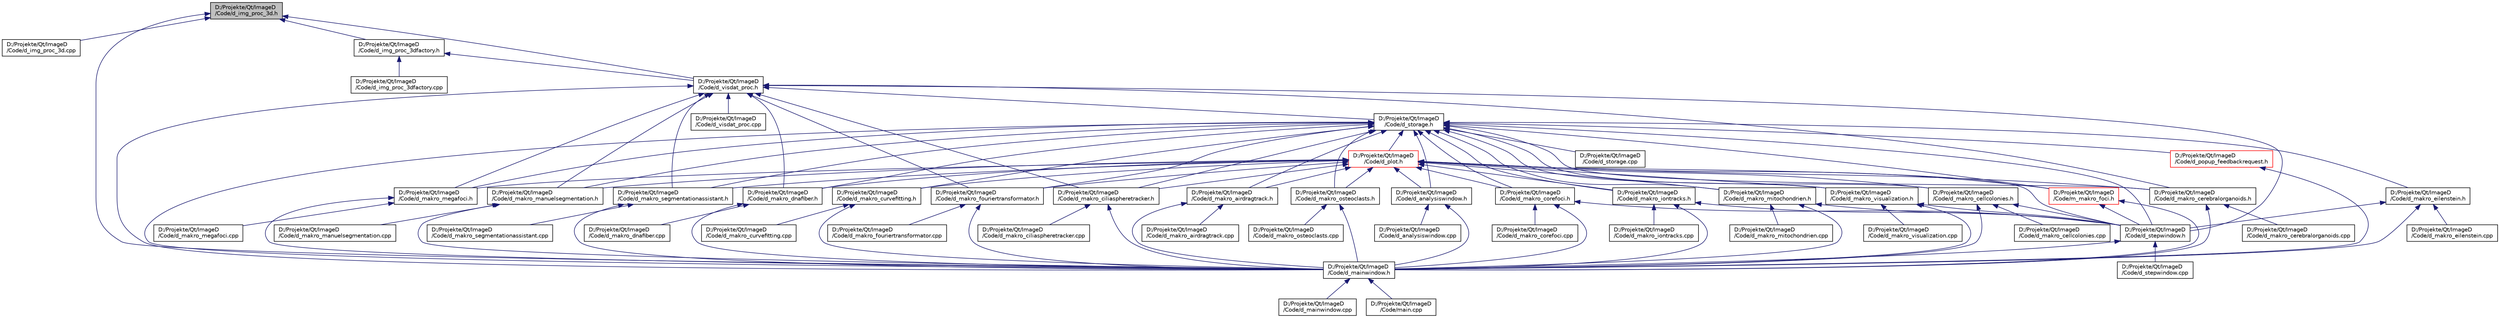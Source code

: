 digraph "D:/Projekte/Qt/ImageD/Code/d_img_proc_3d.h"
{
 // LATEX_PDF_SIZE
  edge [fontname="Helvetica",fontsize="10",labelfontname="Helvetica",labelfontsize="10"];
  node [fontname="Helvetica",fontsize="10",shape=record];
  Node1 [label="D:/Projekte/Qt/ImageD\l/Code/d_img_proc_3d.h",height=0.2,width=0.4,color="black", fillcolor="grey75", style="filled", fontcolor="black",tooltip=" "];
  Node1 -> Node2 [dir="back",color="midnightblue",fontsize="10",style="solid"];
  Node2 [label="D:/Projekte/Qt/ImageD\l/Code/d_img_proc_3d.cpp",height=0.2,width=0.4,color="black", fillcolor="white", style="filled",URL="$d__img__proc__3d_8cpp.html",tooltip=" "];
  Node1 -> Node3 [dir="back",color="midnightblue",fontsize="10",style="solid"];
  Node3 [label="D:/Projekte/Qt/ImageD\l/Code/d_img_proc_3dfactory.h",height=0.2,width=0.4,color="black", fillcolor="white", style="filled",URL="$d__img__proc__3dfactory_8h.html",tooltip=" "];
  Node3 -> Node4 [dir="back",color="midnightblue",fontsize="10",style="solid"];
  Node4 [label="D:/Projekte/Qt/ImageD\l/Code/d_img_proc_3dfactory.cpp",height=0.2,width=0.4,color="black", fillcolor="white", style="filled",URL="$d__img__proc__3dfactory_8cpp.html",tooltip=" "];
  Node3 -> Node5 [dir="back",color="midnightblue",fontsize="10",style="solid"];
  Node5 [label="D:/Projekte/Qt/ImageD\l/Code/d_visdat_proc.h",height=0.2,width=0.4,color="black", fillcolor="white", style="filled",URL="$d__visdat__proc_8h.html",tooltip=" "];
  Node5 -> Node6 [dir="back",color="midnightblue",fontsize="10",style="solid"];
  Node6 [label="D:/Projekte/Qt/ImageD\l/Code/d_mainwindow.h",height=0.2,width=0.4,color="black", fillcolor="white", style="filled",URL="$d__mainwindow_8h.html",tooltip=" "];
  Node6 -> Node7 [dir="back",color="midnightblue",fontsize="10",style="solid"];
  Node7 [label="D:/Projekte/Qt/ImageD\l/Code/d_mainwindow.cpp",height=0.2,width=0.4,color="black", fillcolor="white", style="filled",URL="$d__mainwindow_8cpp.html",tooltip=" "];
  Node6 -> Node8 [dir="back",color="midnightblue",fontsize="10",style="solid"];
  Node8 [label="D:/Projekte/Qt/ImageD\l/Code/main.cpp",height=0.2,width=0.4,color="black", fillcolor="white", style="filled",URL="$main_8cpp.html",tooltip=" "];
  Node5 -> Node9 [dir="back",color="midnightblue",fontsize="10",style="solid"];
  Node9 [label="D:/Projekte/Qt/ImageD\l/Code/d_makro_cerebralorganoids.h",height=0.2,width=0.4,color="black", fillcolor="white", style="filled",URL="$d__makro__cerebralorganoids_8h.html",tooltip=" "];
  Node9 -> Node6 [dir="back",color="midnightblue",fontsize="10",style="solid"];
  Node9 -> Node10 [dir="back",color="midnightblue",fontsize="10",style="solid"];
  Node10 [label="D:/Projekte/Qt/ImageD\l/Code/d_makro_cerebralorganoids.cpp",height=0.2,width=0.4,color="black", fillcolor="white", style="filled",URL="$d__makro__cerebralorganoids_8cpp.html",tooltip=" "];
  Node5 -> Node11 [dir="back",color="midnightblue",fontsize="10",style="solid"];
  Node11 [label="D:/Projekte/Qt/ImageD\l/Code/d_makro_ciliaspheretracker.h",height=0.2,width=0.4,color="black", fillcolor="white", style="filled",URL="$d__makro__ciliaspheretracker_8h.html",tooltip=" "];
  Node11 -> Node6 [dir="back",color="midnightblue",fontsize="10",style="solid"];
  Node11 -> Node12 [dir="back",color="midnightblue",fontsize="10",style="solid"];
  Node12 [label="D:/Projekte/Qt/ImageD\l/Code/d_makro_ciliaspheretracker.cpp",height=0.2,width=0.4,color="black", fillcolor="white", style="filled",URL="$d__makro__ciliaspheretracker_8cpp.html",tooltip=" "];
  Node5 -> Node13 [dir="back",color="midnightblue",fontsize="10",style="solid"];
  Node13 [label="D:/Projekte/Qt/ImageD\l/Code/d_makro_dnafiber.h",height=0.2,width=0.4,color="black", fillcolor="white", style="filled",URL="$d__makro__dnafiber_8h.html",tooltip=" "];
  Node13 -> Node6 [dir="back",color="midnightblue",fontsize="10",style="solid"];
  Node13 -> Node14 [dir="back",color="midnightblue",fontsize="10",style="solid"];
  Node14 [label="D:/Projekte/Qt/ImageD\l/Code/d_makro_dnafiber.cpp",height=0.2,width=0.4,color="black", fillcolor="white", style="filled",URL="$d__makro__dnafiber_8cpp.html",tooltip=" "];
  Node5 -> Node15 [dir="back",color="midnightblue",fontsize="10",style="solid"];
  Node15 [label="D:/Projekte/Qt/ImageD\l/Code/d_makro_fouriertransformator.h",height=0.2,width=0.4,color="black", fillcolor="white", style="filled",URL="$d__makro__fouriertransformator_8h.html",tooltip=" "];
  Node15 -> Node6 [dir="back",color="midnightblue",fontsize="10",style="solid"];
  Node15 -> Node16 [dir="back",color="midnightblue",fontsize="10",style="solid"];
  Node16 [label="D:/Projekte/Qt/ImageD\l/Code/d_makro_fouriertransformator.cpp",height=0.2,width=0.4,color="black", fillcolor="white", style="filled",URL="$d__makro__fouriertransformator_8cpp.html",tooltip=" "];
  Node5 -> Node17 [dir="back",color="midnightblue",fontsize="10",style="solid"];
  Node17 [label="D:/Projekte/Qt/ImageD\l/Code/d_makro_manuelsegmentation.h",height=0.2,width=0.4,color="black", fillcolor="white", style="filled",URL="$d__makro__manuelsegmentation_8h.html",tooltip=" "];
  Node17 -> Node6 [dir="back",color="midnightblue",fontsize="10",style="solid"];
  Node17 -> Node18 [dir="back",color="midnightblue",fontsize="10",style="solid"];
  Node18 [label="D:/Projekte/Qt/ImageD\l/Code/d_makro_manuelsegmentation.cpp",height=0.2,width=0.4,color="black", fillcolor="white", style="filled",URL="$d__makro__manuelsegmentation_8cpp.html",tooltip=" "];
  Node5 -> Node19 [dir="back",color="midnightblue",fontsize="10",style="solid"];
  Node19 [label="D:/Projekte/Qt/ImageD\l/Code/d_makro_megafoci.h",height=0.2,width=0.4,color="black", fillcolor="white", style="filled",URL="$d__makro__megafoci_8h.html",tooltip=" "];
  Node19 -> Node6 [dir="back",color="midnightblue",fontsize="10",style="solid"];
  Node19 -> Node20 [dir="back",color="midnightblue",fontsize="10",style="solid"];
  Node20 [label="D:/Projekte/Qt/ImageD\l/Code/d_makro_megafoci.cpp",height=0.2,width=0.4,color="black", fillcolor="white", style="filled",URL="$d__makro__megafoci_8cpp.html",tooltip=" "];
  Node5 -> Node21 [dir="back",color="midnightblue",fontsize="10",style="solid"];
  Node21 [label="D:/Projekte/Qt/ImageD\l/Code/d_makro_segmentationassistant.h",height=0.2,width=0.4,color="black", fillcolor="white", style="filled",URL="$d__makro__segmentationassistant_8h.html",tooltip=" "];
  Node21 -> Node6 [dir="back",color="midnightblue",fontsize="10",style="solid"];
  Node21 -> Node22 [dir="back",color="midnightblue",fontsize="10",style="solid"];
  Node22 [label="D:/Projekte/Qt/ImageD\l/Code/d_makro_segmentationassistant.cpp",height=0.2,width=0.4,color="black", fillcolor="white", style="filled",URL="$d__makro__segmentationassistant_8cpp.html",tooltip=" "];
  Node5 -> Node23 [dir="back",color="midnightblue",fontsize="10",style="solid"];
  Node23 [label="D:/Projekte/Qt/ImageD\l/Code/d_stepwindow.h",height=0.2,width=0.4,color="black", fillcolor="white", style="filled",URL="$d__stepwindow_8h.html",tooltip=" "];
  Node23 -> Node6 [dir="back",color="midnightblue",fontsize="10",style="solid"];
  Node23 -> Node24 [dir="back",color="midnightblue",fontsize="10",style="solid"];
  Node24 [label="D:/Projekte/Qt/ImageD\l/Code/d_stepwindow.cpp",height=0.2,width=0.4,color="black", fillcolor="white", style="filled",URL="$d__stepwindow_8cpp.html",tooltip=" "];
  Node5 -> Node25 [dir="back",color="midnightblue",fontsize="10",style="solid"];
  Node25 [label="D:/Projekte/Qt/ImageD\l/Code/d_storage.h",height=0.2,width=0.4,color="black", fillcolor="white", style="filled",URL="$d__storage_8h.html",tooltip=" "];
  Node25 -> Node26 [dir="back",color="midnightblue",fontsize="10",style="solid"];
  Node26 [label="D:/Projekte/Qt/ImageD\l/Code/d_analysiswindow.h",height=0.2,width=0.4,color="black", fillcolor="white", style="filled",URL="$d__analysiswindow_8h.html",tooltip=" "];
  Node26 -> Node27 [dir="back",color="midnightblue",fontsize="10",style="solid"];
  Node27 [label="D:/Projekte/Qt/ImageD\l/Code/d_analysiswindow.cpp",height=0.2,width=0.4,color="black", fillcolor="white", style="filled",URL="$d__analysiswindow_8cpp.html",tooltip=" "];
  Node26 -> Node6 [dir="back",color="midnightblue",fontsize="10",style="solid"];
  Node25 -> Node6 [dir="back",color="midnightblue",fontsize="10",style="solid"];
  Node25 -> Node28 [dir="back",color="midnightblue",fontsize="10",style="solid"];
  Node28 [label="D:/Projekte/Qt/ImageD\l/Code/d_makro_airdragtrack.h",height=0.2,width=0.4,color="black", fillcolor="white", style="filled",URL="$d__makro__airdragtrack_8h.html",tooltip=" "];
  Node28 -> Node6 [dir="back",color="midnightblue",fontsize="10",style="solid"];
  Node28 -> Node29 [dir="back",color="midnightblue",fontsize="10",style="solid"];
  Node29 [label="D:/Projekte/Qt/ImageD\l/Code/d_makro_airdragtrack.cpp",height=0.2,width=0.4,color="black", fillcolor="white", style="filled",URL="$d__makro__airdragtrack_8cpp.html",tooltip=" "];
  Node25 -> Node30 [dir="back",color="midnightblue",fontsize="10",style="solid"];
  Node30 [label="D:/Projekte/Qt/ImageD\l/Code/d_makro_cellcolonies.h",height=0.2,width=0.4,color="black", fillcolor="white", style="filled",URL="$d__makro__cellcolonies_8h.html",tooltip=" "];
  Node30 -> Node6 [dir="back",color="midnightblue",fontsize="10",style="solid"];
  Node30 -> Node31 [dir="back",color="midnightblue",fontsize="10",style="solid"];
  Node31 [label="D:/Projekte/Qt/ImageD\l/Code/d_makro_cellcolonies.cpp",height=0.2,width=0.4,color="black", fillcolor="white", style="filled",URL="$d__makro__cellcolonies_8cpp.html",tooltip=" "];
  Node30 -> Node23 [dir="back",color="midnightblue",fontsize="10",style="solid"];
  Node25 -> Node9 [dir="back",color="midnightblue",fontsize="10",style="solid"];
  Node25 -> Node11 [dir="back",color="midnightblue",fontsize="10",style="solid"];
  Node25 -> Node32 [dir="back",color="midnightblue",fontsize="10",style="solid"];
  Node32 [label="D:/Projekte/Qt/ImageD\l/Code/d_makro_corefoci.h",height=0.2,width=0.4,color="black", fillcolor="white", style="filled",URL="$d__makro__corefoci_8h.html",tooltip=" "];
  Node32 -> Node6 [dir="back",color="midnightblue",fontsize="10",style="solid"];
  Node32 -> Node33 [dir="back",color="midnightblue",fontsize="10",style="solid"];
  Node33 [label="D:/Projekte/Qt/ImageD\l/Code/d_makro_corefoci.cpp",height=0.2,width=0.4,color="black", fillcolor="white", style="filled",URL="$d__makro__corefoci_8cpp.html",tooltip=" "];
  Node32 -> Node23 [dir="back",color="midnightblue",fontsize="10",style="solid"];
  Node25 -> Node34 [dir="back",color="midnightblue",fontsize="10",style="solid"];
  Node34 [label="D:/Projekte/Qt/ImageD\l/Code/d_makro_curvefitting.h",height=0.2,width=0.4,color="black", fillcolor="white", style="filled",URL="$d__makro__curvefitting_8h.html",tooltip=" "];
  Node34 -> Node6 [dir="back",color="midnightblue",fontsize="10",style="solid"];
  Node34 -> Node35 [dir="back",color="midnightblue",fontsize="10",style="solid"];
  Node35 [label="D:/Projekte/Qt/ImageD\l/Code/d_makro_curvefitting.cpp",height=0.2,width=0.4,color="black", fillcolor="white", style="filled",URL="$d__makro__curvefitting_8cpp.html",tooltip=" "];
  Node25 -> Node13 [dir="back",color="midnightblue",fontsize="10",style="solid"];
  Node25 -> Node36 [dir="back",color="midnightblue",fontsize="10",style="solid"];
  Node36 [label="D:/Projekte/Qt/ImageD\l/Code/d_makro_eilenstein.h",height=0.2,width=0.4,color="black", fillcolor="white", style="filled",URL="$d__makro__eilenstein_8h.html",tooltip=" "];
  Node36 -> Node6 [dir="back",color="midnightblue",fontsize="10",style="solid"];
  Node36 -> Node37 [dir="back",color="midnightblue",fontsize="10",style="solid"];
  Node37 [label="D:/Projekte/Qt/ImageD\l/Code/d_makro_eilenstein.cpp",height=0.2,width=0.4,color="black", fillcolor="white", style="filled",URL="$d__makro__eilenstein_8cpp.html",tooltip=" "];
  Node36 -> Node23 [dir="back",color="midnightblue",fontsize="10",style="solid"];
  Node25 -> Node15 [dir="back",color="midnightblue",fontsize="10",style="solid"];
  Node25 -> Node38 [dir="back",color="midnightblue",fontsize="10",style="solid"];
  Node38 [label="D:/Projekte/Qt/ImageD\l/Code/d_makro_iontracks.h",height=0.2,width=0.4,color="black", fillcolor="white", style="filled",URL="$d__makro__iontracks_8h.html",tooltip=" "];
  Node38 -> Node6 [dir="back",color="midnightblue",fontsize="10",style="solid"];
  Node38 -> Node39 [dir="back",color="midnightblue",fontsize="10",style="solid"];
  Node39 [label="D:/Projekte/Qt/ImageD\l/Code/d_makro_iontracks.cpp",height=0.2,width=0.4,color="black", fillcolor="white", style="filled",URL="$d__makro__iontracks_8cpp.html",tooltip=" "];
  Node38 -> Node23 [dir="back",color="midnightblue",fontsize="10",style="solid"];
  Node25 -> Node17 [dir="back",color="midnightblue",fontsize="10",style="solid"];
  Node25 -> Node19 [dir="back",color="midnightblue",fontsize="10",style="solid"];
  Node25 -> Node40 [dir="back",color="midnightblue",fontsize="10",style="solid"];
  Node40 [label="D:/Projekte/Qt/ImageD\l/Code/d_makro_mitochondrien.h",height=0.2,width=0.4,color="black", fillcolor="white", style="filled",URL="$d__makro__mitochondrien_8h.html",tooltip=" "];
  Node40 -> Node6 [dir="back",color="midnightblue",fontsize="10",style="solid"];
  Node40 -> Node41 [dir="back",color="midnightblue",fontsize="10",style="solid"];
  Node41 [label="D:/Projekte/Qt/ImageD\l/Code/d_makro_mitochondrien.cpp",height=0.2,width=0.4,color="black", fillcolor="white", style="filled",URL="$d__makro__mitochondrien_8cpp.html",tooltip=" "];
  Node40 -> Node23 [dir="back",color="midnightblue",fontsize="10",style="solid"];
  Node25 -> Node42 [dir="back",color="midnightblue",fontsize="10",style="solid"];
  Node42 [label="D:/Projekte/Qt/ImageD\l/Code/d_makro_osteoclasts.h",height=0.2,width=0.4,color="black", fillcolor="white", style="filled",URL="$d__makro__osteoclasts_8h.html",tooltip=" "];
  Node42 -> Node6 [dir="back",color="midnightblue",fontsize="10",style="solid"];
  Node42 -> Node43 [dir="back",color="midnightblue",fontsize="10",style="solid"];
  Node43 [label="D:/Projekte/Qt/ImageD\l/Code/d_makro_osteoclasts.cpp",height=0.2,width=0.4,color="black", fillcolor="white", style="filled",URL="$d__makro__osteoclasts_8cpp.html",tooltip=" "];
  Node25 -> Node21 [dir="back",color="midnightblue",fontsize="10",style="solid"];
  Node25 -> Node44 [dir="back",color="midnightblue",fontsize="10",style="solid"];
  Node44 [label="D:/Projekte/Qt/ImageD\l/Code/d_makro_visualization.h",height=0.2,width=0.4,color="black", fillcolor="white", style="filled",URL="$d__makro__visualization_8h.html",tooltip=" "];
  Node44 -> Node6 [dir="back",color="midnightblue",fontsize="10",style="solid"];
  Node44 -> Node45 [dir="back",color="midnightblue",fontsize="10",style="solid"];
  Node45 [label="D:/Projekte/Qt/ImageD\l/Code/d_makro_visualization.cpp",height=0.2,width=0.4,color="black", fillcolor="white", style="filled",URL="$d__makro__visualization_8cpp.html",tooltip=" "];
  Node44 -> Node23 [dir="back",color="midnightblue",fontsize="10",style="solid"];
  Node25 -> Node46 [dir="back",color="midnightblue",fontsize="10",style="solid"];
  Node46 [label="D:/Projekte/Qt/ImageD\l/Code/d_plot.h",height=0.2,width=0.4,color="red", fillcolor="white", style="filled",URL="$d__plot_8h.html",tooltip=" "];
  Node46 -> Node26 [dir="back",color="midnightblue",fontsize="10",style="solid"];
  Node46 -> Node28 [dir="back",color="midnightblue",fontsize="10",style="solid"];
  Node46 -> Node30 [dir="back",color="midnightblue",fontsize="10",style="solid"];
  Node46 -> Node9 [dir="back",color="midnightblue",fontsize="10",style="solid"];
  Node46 -> Node11 [dir="back",color="midnightblue",fontsize="10",style="solid"];
  Node46 -> Node32 [dir="back",color="midnightblue",fontsize="10",style="solid"];
  Node46 -> Node34 [dir="back",color="midnightblue",fontsize="10",style="solid"];
  Node46 -> Node13 [dir="back",color="midnightblue",fontsize="10",style="solid"];
  Node46 -> Node15 [dir="back",color="midnightblue",fontsize="10",style="solid"];
  Node46 -> Node38 [dir="back",color="midnightblue",fontsize="10",style="solid"];
  Node46 -> Node17 [dir="back",color="midnightblue",fontsize="10",style="solid"];
  Node46 -> Node19 [dir="back",color="midnightblue",fontsize="10",style="solid"];
  Node46 -> Node40 [dir="back",color="midnightblue",fontsize="10",style="solid"];
  Node46 -> Node42 [dir="back",color="midnightblue",fontsize="10",style="solid"];
  Node46 -> Node21 [dir="back",color="midnightblue",fontsize="10",style="solid"];
  Node46 -> Node44 [dir="back",color="midnightblue",fontsize="10",style="solid"];
  Node46 -> Node23 [dir="back",color="midnightblue",fontsize="10",style="solid"];
  Node46 -> Node52 [dir="back",color="midnightblue",fontsize="10",style="solid"];
  Node52 [label="D:/Projekte/Qt/ImageD\l/Code/m_makro_foci.h",height=0.2,width=0.4,color="red", fillcolor="white", style="filled",URL="$m__makro__foci_8h.html",tooltip=" "];
  Node52 -> Node6 [dir="back",color="midnightblue",fontsize="10",style="solid"];
  Node52 -> Node23 [dir="back",color="midnightblue",fontsize="10",style="solid"];
  Node25 -> Node56 [dir="back",color="midnightblue",fontsize="10",style="solid"];
  Node56 [label="D:/Projekte/Qt/ImageD\l/Code/d_popup_feedbackrequest.h",height=0.2,width=0.4,color="red", fillcolor="white", style="filled",URL="$d__popup__feedbackrequest_8h.html",tooltip=" "];
  Node56 -> Node6 [dir="back",color="midnightblue",fontsize="10",style="solid"];
  Node25 -> Node23 [dir="back",color="midnightblue",fontsize="10",style="solid"];
  Node25 -> Node58 [dir="back",color="midnightblue",fontsize="10",style="solid"];
  Node58 [label="D:/Projekte/Qt/ImageD\l/Code/d_storage.cpp",height=0.2,width=0.4,color="black", fillcolor="white", style="filled",URL="$d__storage_8cpp.html",tooltip=" "];
  Node25 -> Node52 [dir="back",color="midnightblue",fontsize="10",style="solid"];
  Node5 -> Node59 [dir="back",color="midnightblue",fontsize="10",style="solid"];
  Node59 [label="D:/Projekte/Qt/ImageD\l/Code/d_visdat_proc.cpp",height=0.2,width=0.4,color="black", fillcolor="white", style="filled",URL="$d__visdat__proc_8cpp.html",tooltip=" "];
  Node1 -> Node6 [dir="back",color="midnightblue",fontsize="10",style="solid"];
  Node1 -> Node5 [dir="back",color="midnightblue",fontsize="10",style="solid"];
}
